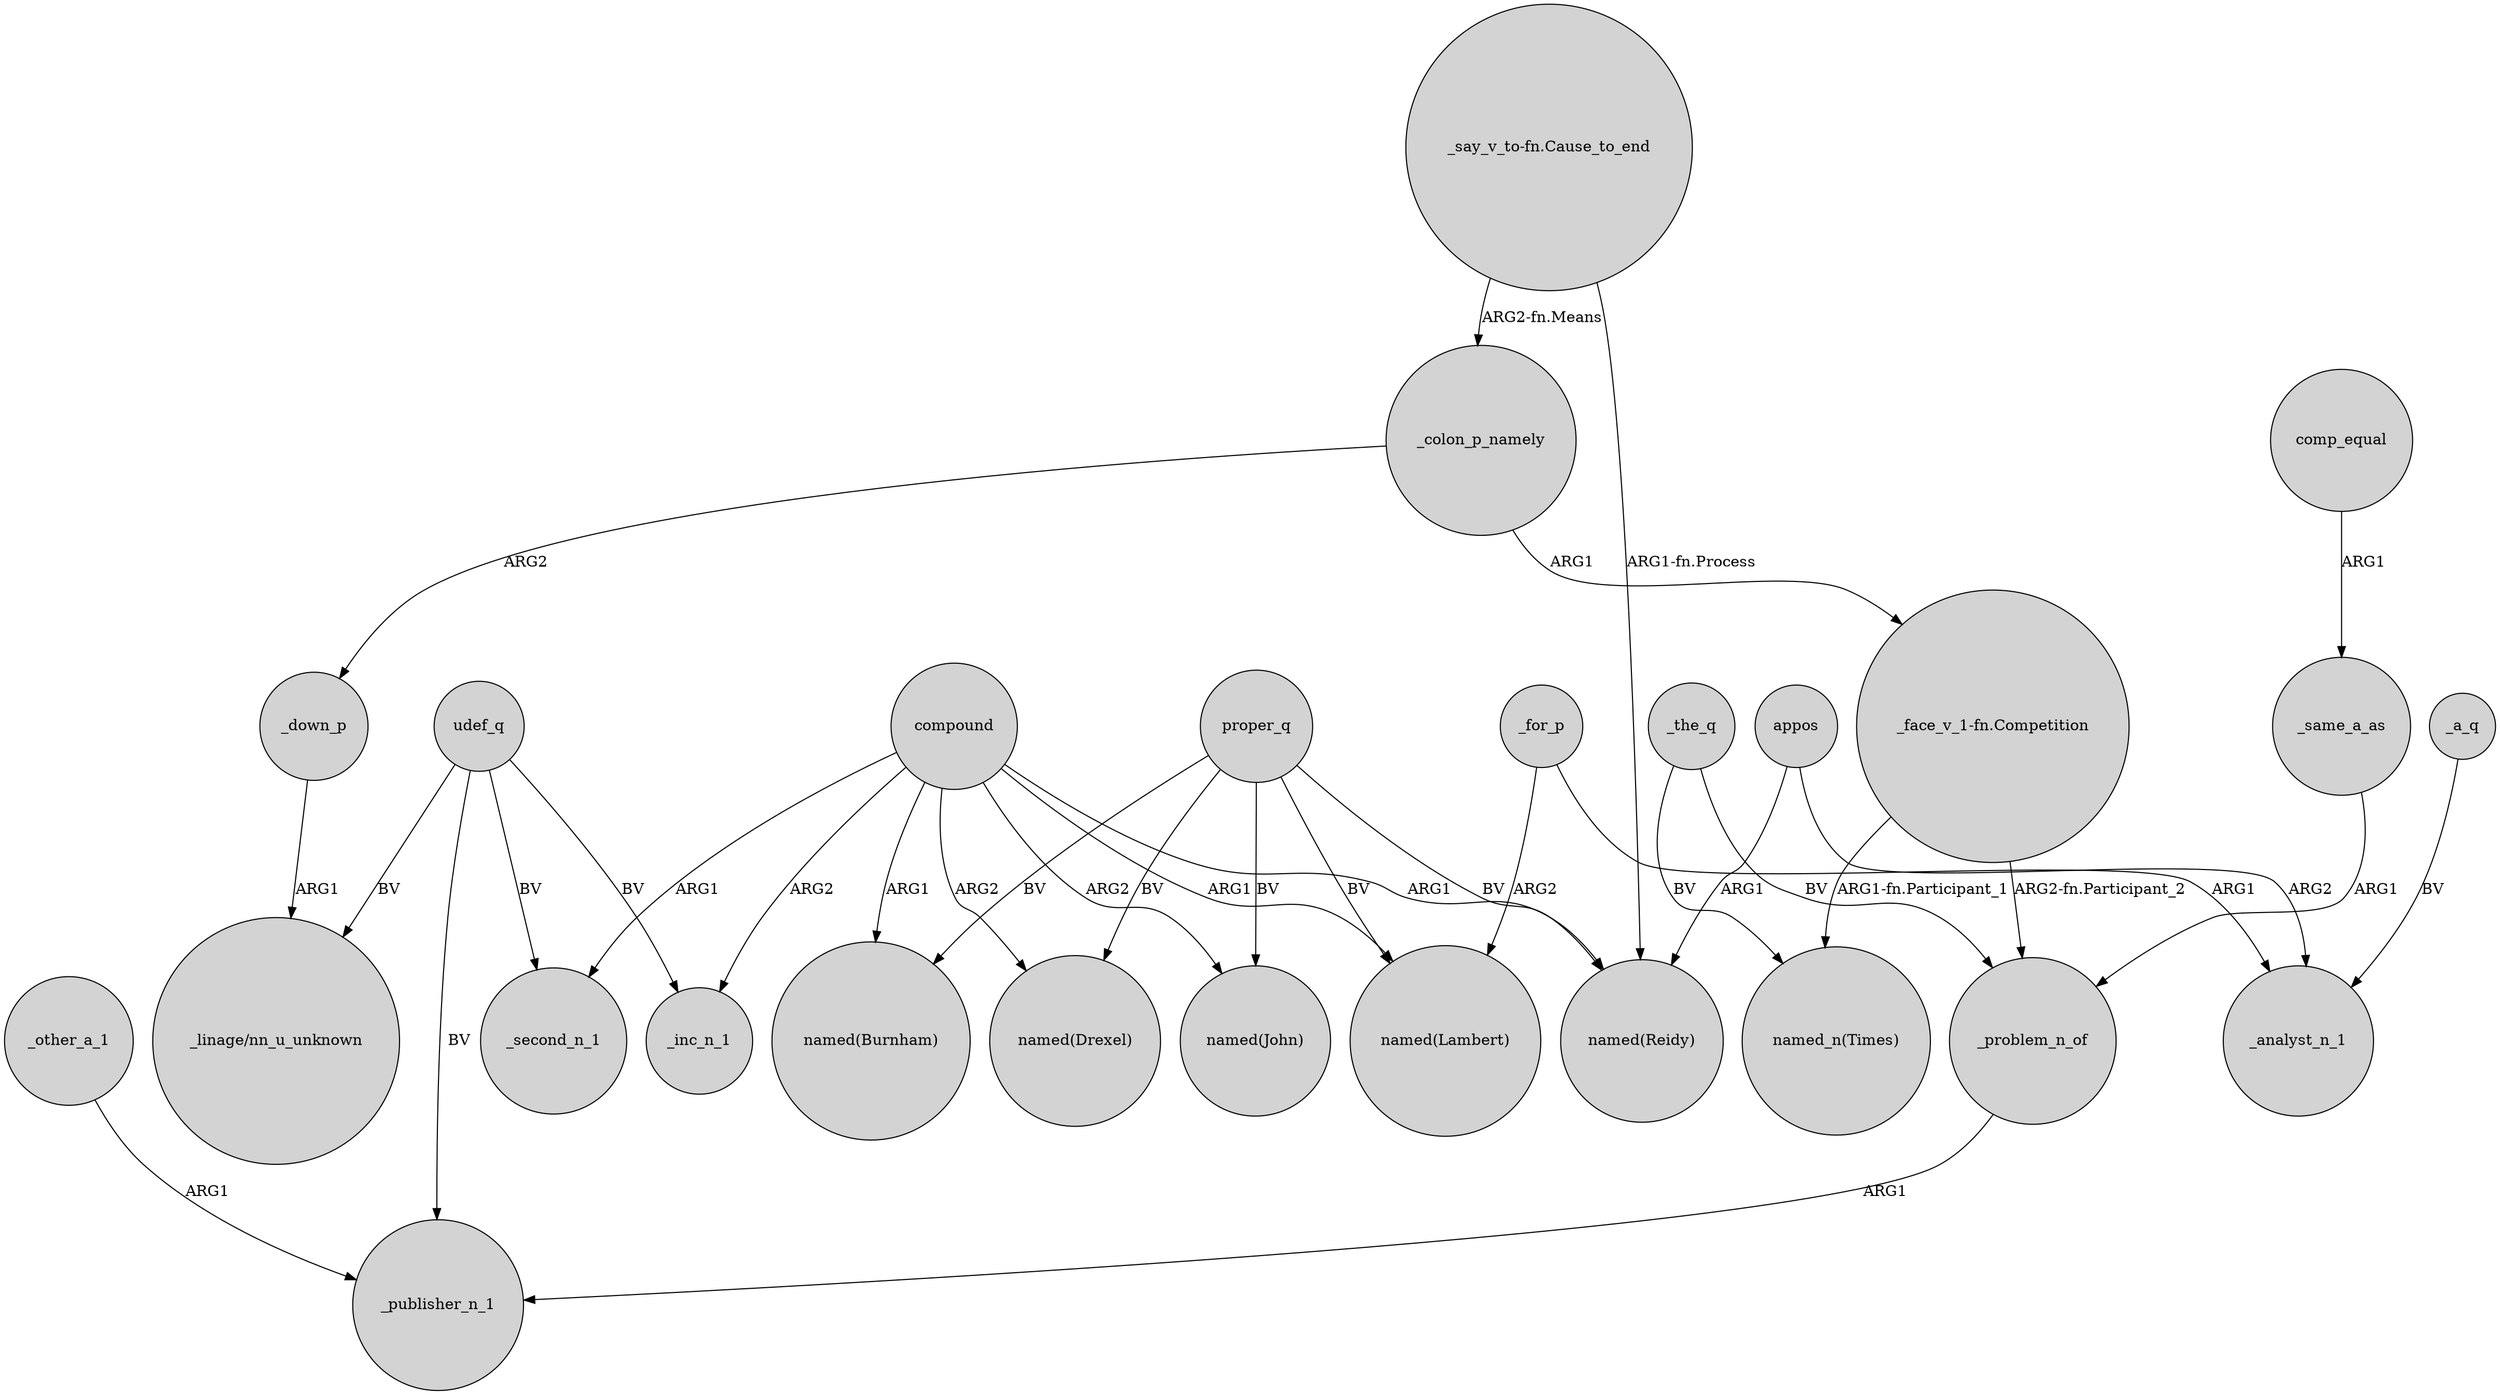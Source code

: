 digraph {
	node [shape=circle style=filled]
	_other_a_1 -> _publisher_n_1 [label=ARG1]
	_problem_n_of -> _publisher_n_1 [label=ARG1]
	compound -> "named(Burnham)" [label=ARG1]
	udef_q -> _second_n_1 [label=BV]
	"_say_v_to-fn.Cause_to_end" -> "named(Reidy)" [label="ARG1-fn.Process"]
	_colon_p_namely -> _down_p [label=ARG2]
	"_face_v_1-fn.Competition" -> "named_n(Times)" [label="ARG1-fn.Participant_1"]
	proper_q -> "named(Drexel)" [label=BV]
	proper_q -> "named(Burnham)" [label=BV]
	udef_q -> "_linage/nn_u_unknown" [label=BV]
	_a_q -> _analyst_n_1 [label=BV]
	compound -> "named(Reidy)" [label=ARG1]
	_the_q -> "named_n(Times)" [label=BV]
	_the_q -> _problem_n_of [label=BV]
	_down_p -> "_linage/nn_u_unknown" [label=ARG1]
	udef_q -> _inc_n_1 [label=BV]
	"_face_v_1-fn.Competition" -> _problem_n_of [label="ARG2-fn.Participant_2"]
	compound -> _inc_n_1 [label=ARG2]
	compound -> "named(John)" [label=ARG2]
	appos -> _analyst_n_1 [label=ARG2]
	proper_q -> "named(Lambert)" [label=BV]
	"_say_v_to-fn.Cause_to_end" -> _colon_p_namely [label="ARG2-fn.Means"]
	_for_p -> "named(Lambert)" [label=ARG2]
	compound -> "named(Lambert)" [label=ARG1]
	compound -> _second_n_1 [label=ARG1]
	proper_q -> "named(Reidy)" [label=BV]
	_colon_p_namely -> "_face_v_1-fn.Competition" [label=ARG1]
	compound -> "named(Drexel)" [label=ARG2]
	_for_p -> _analyst_n_1 [label=ARG1]
	appos -> "named(Reidy)" [label=ARG1]
	udef_q -> _publisher_n_1 [label=BV]
	comp_equal -> _same_a_as [label=ARG1]
	_same_a_as -> _problem_n_of [label=ARG1]
	proper_q -> "named(John)" [label=BV]
}
